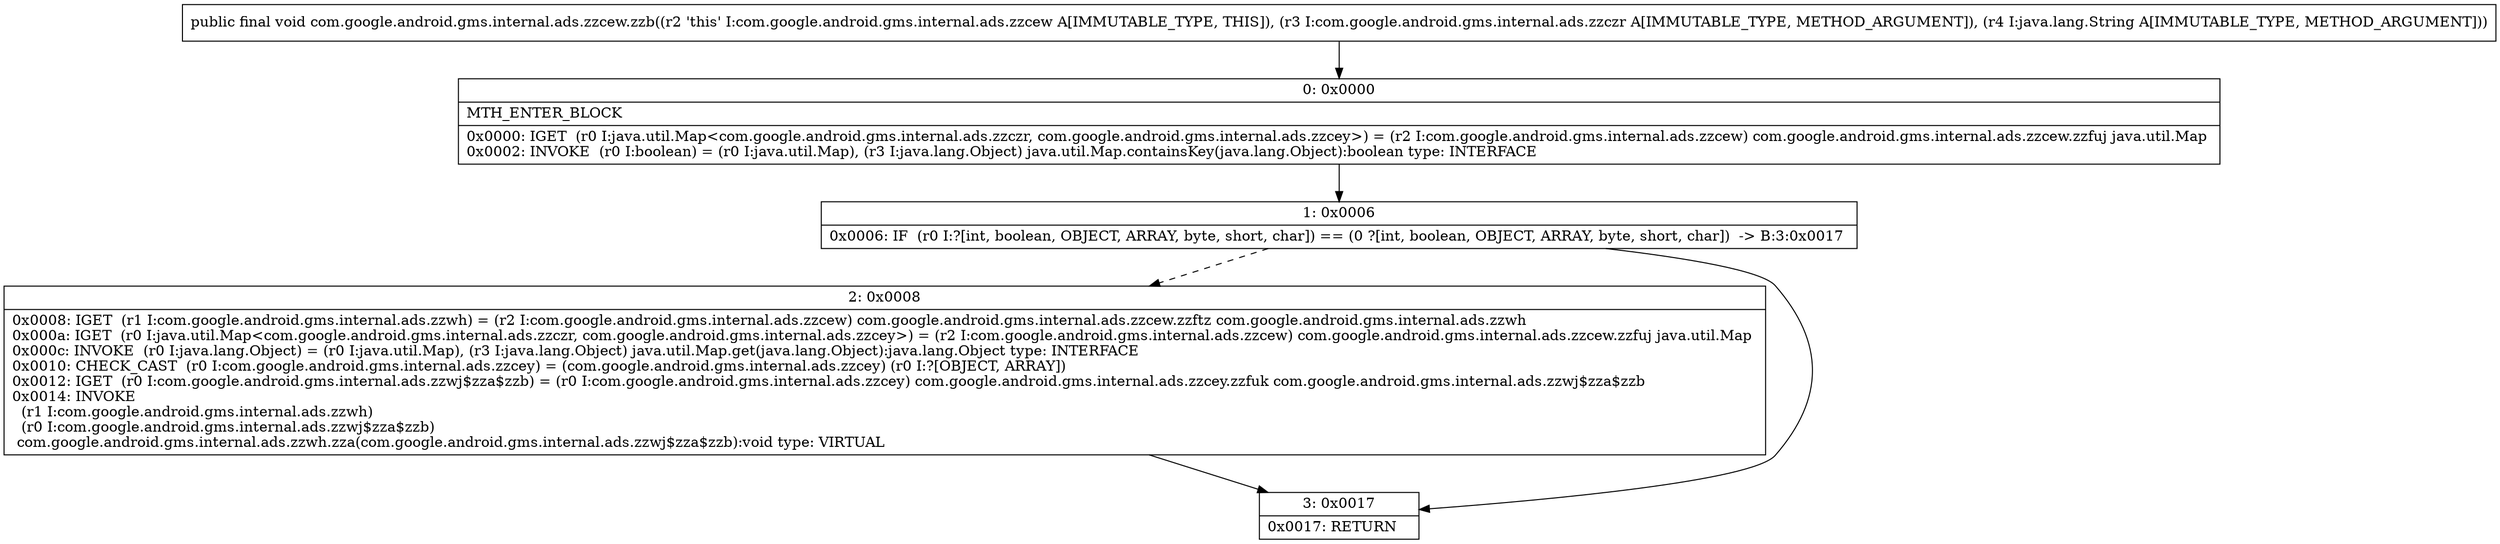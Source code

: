 digraph "CFG forcom.google.android.gms.internal.ads.zzcew.zzb(Lcom\/google\/android\/gms\/internal\/ads\/zzczr;Ljava\/lang\/String;)V" {
Node_0 [shape=record,label="{0\:\ 0x0000|MTH_ENTER_BLOCK\l|0x0000: IGET  (r0 I:java.util.Map\<com.google.android.gms.internal.ads.zzczr, com.google.android.gms.internal.ads.zzcey\>) = (r2 I:com.google.android.gms.internal.ads.zzcew) com.google.android.gms.internal.ads.zzcew.zzfuj java.util.Map \l0x0002: INVOKE  (r0 I:boolean) = (r0 I:java.util.Map), (r3 I:java.lang.Object) java.util.Map.containsKey(java.lang.Object):boolean type: INTERFACE \l}"];
Node_1 [shape=record,label="{1\:\ 0x0006|0x0006: IF  (r0 I:?[int, boolean, OBJECT, ARRAY, byte, short, char]) == (0 ?[int, boolean, OBJECT, ARRAY, byte, short, char])  \-\> B:3:0x0017 \l}"];
Node_2 [shape=record,label="{2\:\ 0x0008|0x0008: IGET  (r1 I:com.google.android.gms.internal.ads.zzwh) = (r2 I:com.google.android.gms.internal.ads.zzcew) com.google.android.gms.internal.ads.zzcew.zzftz com.google.android.gms.internal.ads.zzwh \l0x000a: IGET  (r0 I:java.util.Map\<com.google.android.gms.internal.ads.zzczr, com.google.android.gms.internal.ads.zzcey\>) = (r2 I:com.google.android.gms.internal.ads.zzcew) com.google.android.gms.internal.ads.zzcew.zzfuj java.util.Map \l0x000c: INVOKE  (r0 I:java.lang.Object) = (r0 I:java.util.Map), (r3 I:java.lang.Object) java.util.Map.get(java.lang.Object):java.lang.Object type: INTERFACE \l0x0010: CHECK_CAST  (r0 I:com.google.android.gms.internal.ads.zzcey) = (com.google.android.gms.internal.ads.zzcey) (r0 I:?[OBJECT, ARRAY]) \l0x0012: IGET  (r0 I:com.google.android.gms.internal.ads.zzwj$zza$zzb) = (r0 I:com.google.android.gms.internal.ads.zzcey) com.google.android.gms.internal.ads.zzcey.zzfuk com.google.android.gms.internal.ads.zzwj$zza$zzb \l0x0014: INVOKE  \l  (r1 I:com.google.android.gms.internal.ads.zzwh)\l  (r0 I:com.google.android.gms.internal.ads.zzwj$zza$zzb)\l com.google.android.gms.internal.ads.zzwh.zza(com.google.android.gms.internal.ads.zzwj$zza$zzb):void type: VIRTUAL \l}"];
Node_3 [shape=record,label="{3\:\ 0x0017|0x0017: RETURN   \l}"];
MethodNode[shape=record,label="{public final void com.google.android.gms.internal.ads.zzcew.zzb((r2 'this' I:com.google.android.gms.internal.ads.zzcew A[IMMUTABLE_TYPE, THIS]), (r3 I:com.google.android.gms.internal.ads.zzczr A[IMMUTABLE_TYPE, METHOD_ARGUMENT]), (r4 I:java.lang.String A[IMMUTABLE_TYPE, METHOD_ARGUMENT])) }"];
MethodNode -> Node_0;
Node_0 -> Node_1;
Node_1 -> Node_2[style=dashed];
Node_1 -> Node_3;
Node_2 -> Node_3;
}

